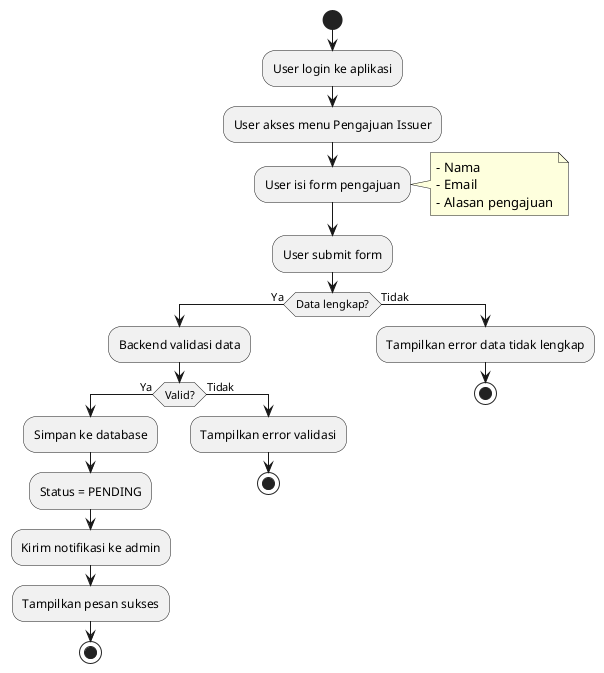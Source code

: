 @startuml
start
:User login ke aplikasi;
:User akses menu Pengajuan Issuer;
:User isi form pengajuan;
note right
  - Nama
  - Email
  - Alasan pengajuan
end note
:User submit form;
if (Data lengkap?) then (Ya)
  :Backend validasi data;
  if (Valid?) then (Ya)
    :Simpan ke database;
    :Status = PENDING;
    :Kirim notifikasi ke admin;
    :Tampilkan pesan sukses;
    stop
  else (Tidak)
    :Tampilkan error validasi;
    stop
  endif
else (Tidak)
  :Tampilkan error data tidak lengkap;
  stop
endif
@enduml 